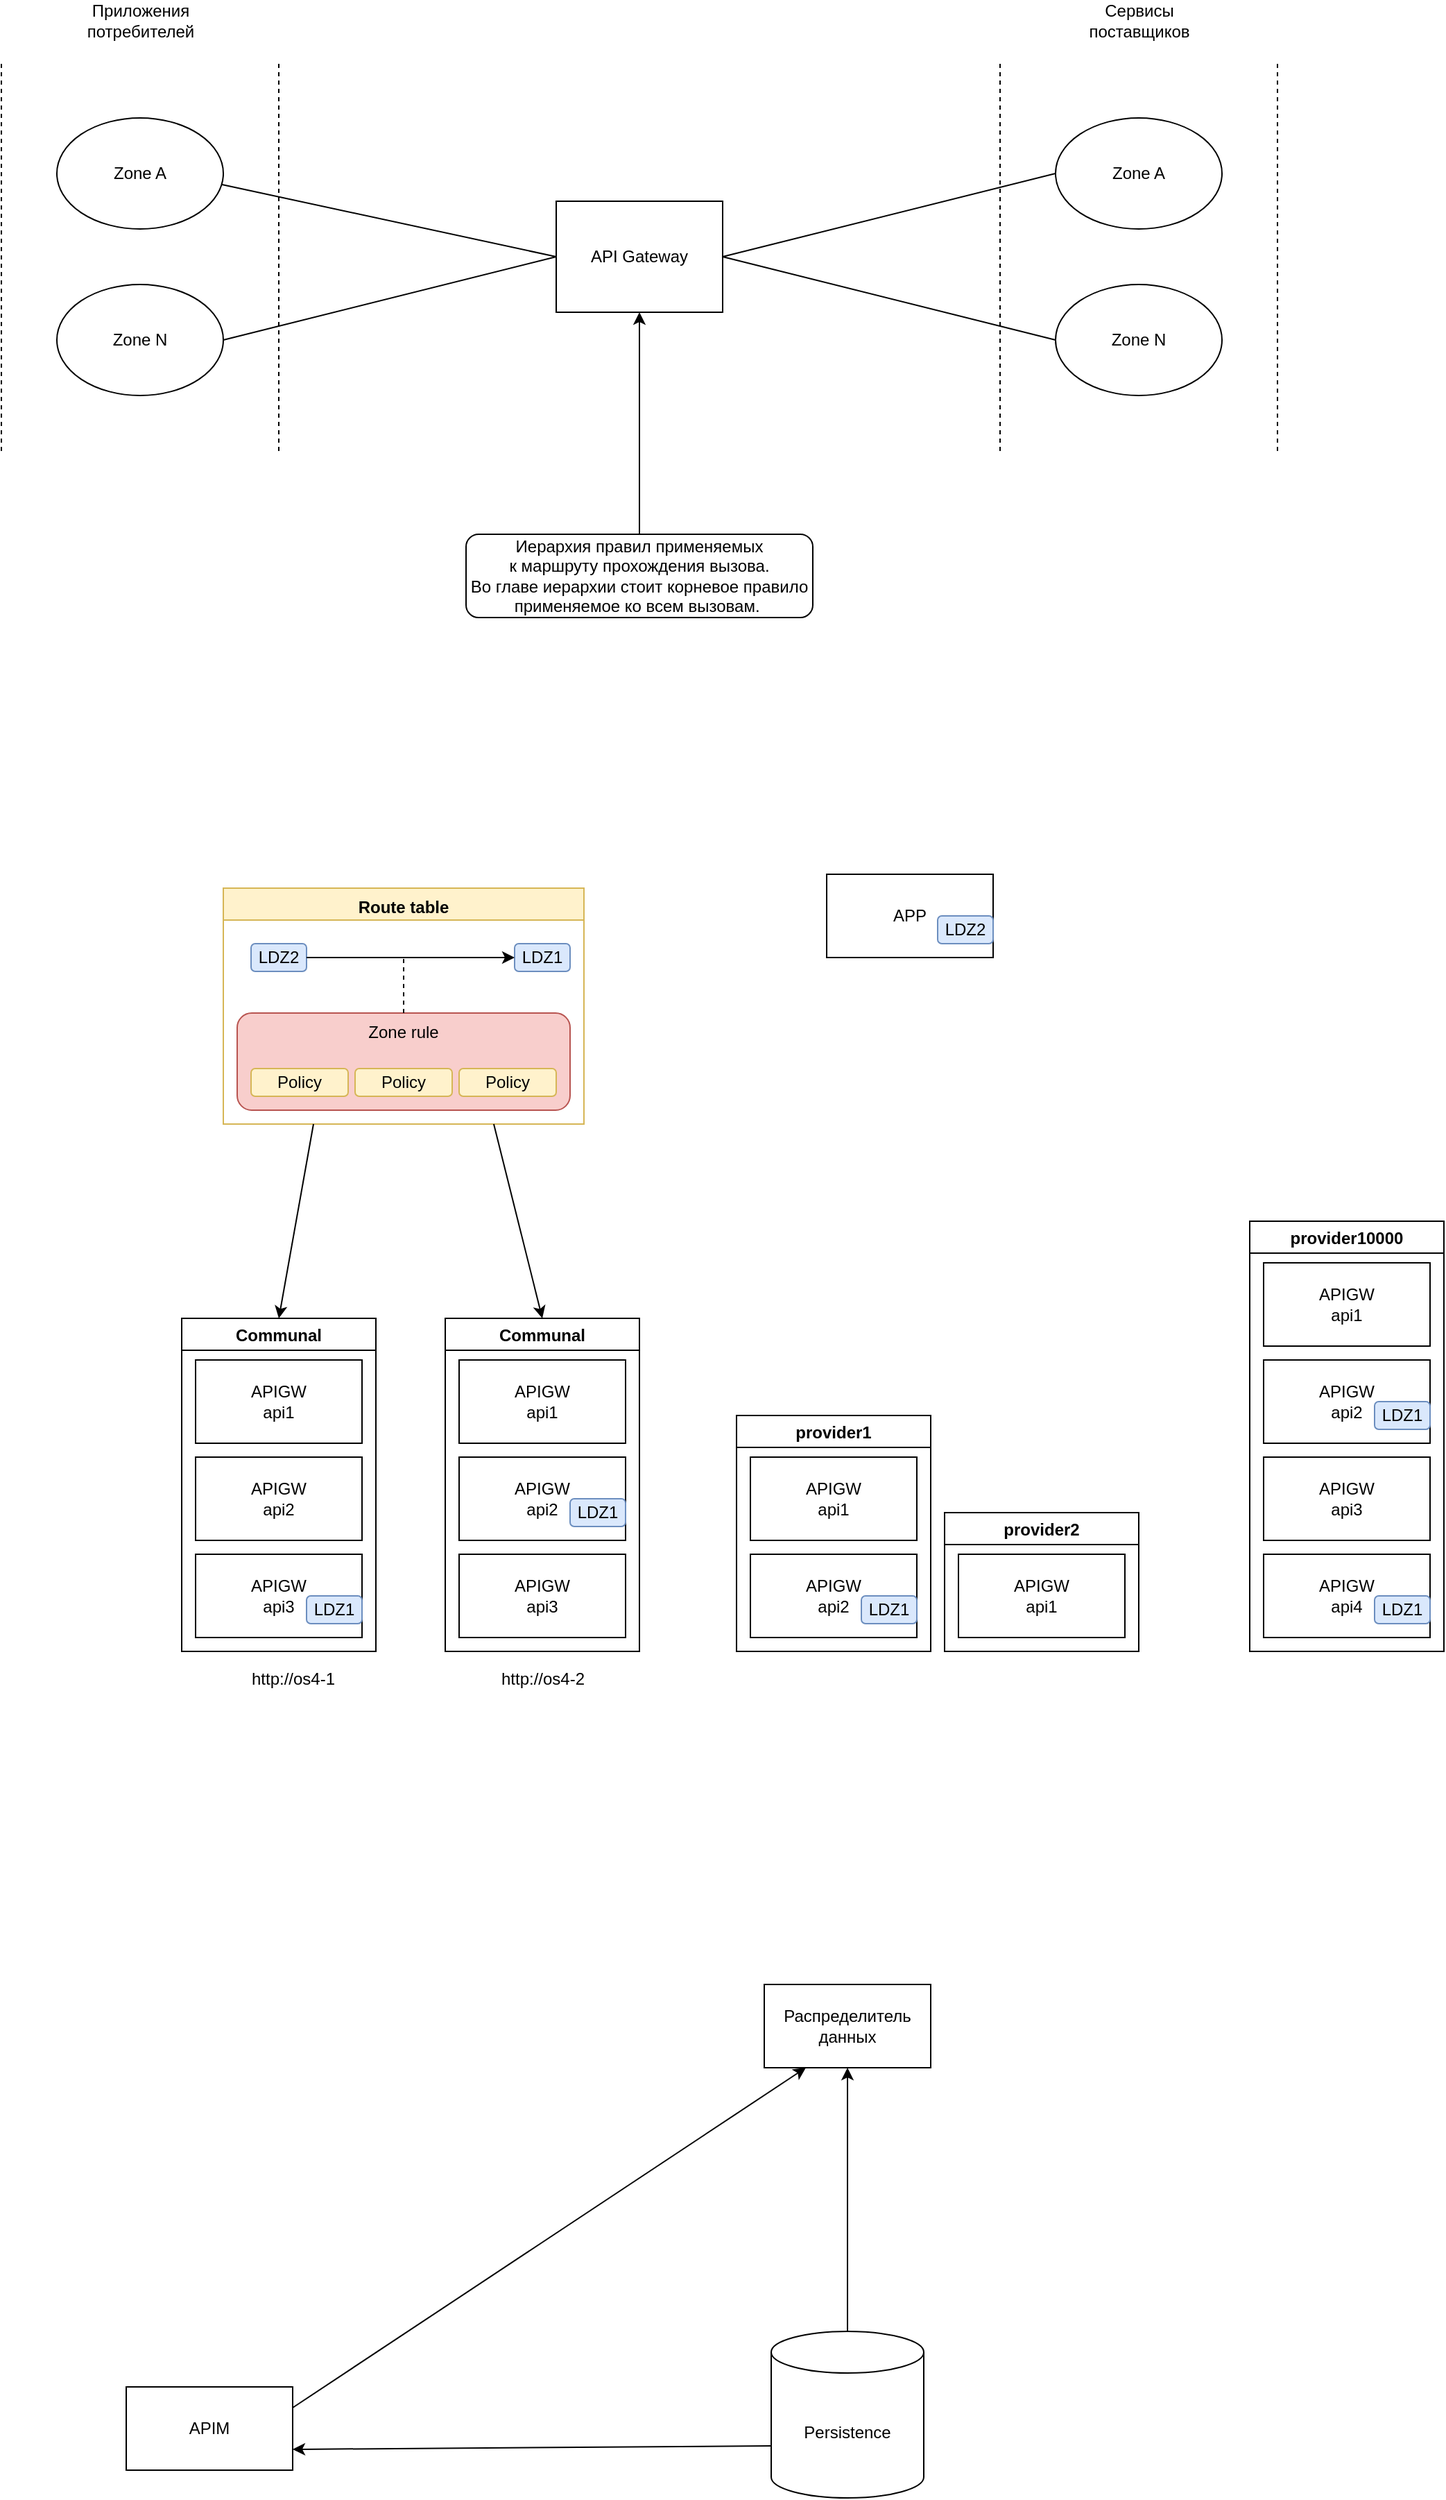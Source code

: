 <mxfile version="14.9.6" type="device"><diagram id="AYloa289B0LFsV7h_QAH" name="Page-1"><mxGraphModel dx="2523" dy="1996" grid="1" gridSize="10" guides="1" tooltips="1" connect="1" arrows="0" fold="1" page="1" pageScale="1" pageWidth="850" pageHeight="1100" math="0" shadow="0"><root><mxCell id="0"/><mxCell id="1" parent="0"/><mxCell id="2qrFrbUS5LY3lD4NIpoE-1" value="API Gateway" style="rounded=0;whiteSpace=wrap;html=1;" parent="1" vertex="1"><mxGeometry x="-70" y="75" width="120" height="80" as="geometry"/></mxCell><mxCell id="2qrFrbUS5LY3lD4NIpoE-2" value="Zone A" style="ellipse;whiteSpace=wrap;html=1;" parent="1" vertex="1"><mxGeometry x="-430" y="15" width="120" height="80" as="geometry"/></mxCell><mxCell id="2qrFrbUS5LY3lD4NIpoE-4" value="Zone N" style="ellipse;whiteSpace=wrap;html=1;" parent="1" vertex="1"><mxGeometry x="-430" y="135" width="120" height="80" as="geometry"/></mxCell><mxCell id="2qrFrbUS5LY3lD4NIpoE-5" value="Zone A" style="ellipse;whiteSpace=wrap;html=1;" parent="1" vertex="1"><mxGeometry x="290" y="15" width="120" height="80" as="geometry"/></mxCell><mxCell id="2qrFrbUS5LY3lD4NIpoE-6" value="Zone N" style="ellipse;whiteSpace=wrap;html=1;" parent="1" vertex="1"><mxGeometry x="290" y="135" width="120" height="80" as="geometry"/></mxCell><mxCell id="2qrFrbUS5LY3lD4NIpoE-7" value="" style="endArrow=none;html=1;exitX=0.992;exitY=0.6;exitDx=0;exitDy=0;exitPerimeter=0;entryX=0;entryY=0.5;entryDx=0;entryDy=0;" parent="1" source="2qrFrbUS5LY3lD4NIpoE-2" target="2qrFrbUS5LY3lD4NIpoE-1" edge="1"><mxGeometry width="50" height="50" relative="1" as="geometry"><mxPoint x="10" y="235" as="sourcePoint"/><mxPoint x="60" y="185" as="targetPoint"/></mxGeometry></mxCell><mxCell id="2qrFrbUS5LY3lD4NIpoE-8" value="" style="endArrow=none;html=1;exitX=1;exitY=0.5;exitDx=0;exitDy=0;entryX=0;entryY=0.5;entryDx=0;entryDy=0;" parent="1" source="2qrFrbUS5LY3lD4NIpoE-4" target="2qrFrbUS5LY3lD4NIpoE-1" edge="1"><mxGeometry width="50" height="50" relative="1" as="geometry"><mxPoint x="10" y="235" as="sourcePoint"/><mxPoint x="60" y="185" as="targetPoint"/></mxGeometry></mxCell><mxCell id="2qrFrbUS5LY3lD4NIpoE-9" value="" style="endArrow=none;html=1;entryX=0;entryY=0.5;entryDx=0;entryDy=0;exitX=1;exitY=0.5;exitDx=0;exitDy=0;" parent="1" source="2qrFrbUS5LY3lD4NIpoE-1" target="2qrFrbUS5LY3lD4NIpoE-5" edge="1"><mxGeometry width="50" height="50" relative="1" as="geometry"><mxPoint x="10" y="235" as="sourcePoint"/><mxPoint x="60" y="185" as="targetPoint"/></mxGeometry></mxCell><mxCell id="2qrFrbUS5LY3lD4NIpoE-10" value="" style="endArrow=none;html=1;entryX=0;entryY=0.5;entryDx=0;entryDy=0;exitX=1;exitY=0.5;exitDx=0;exitDy=0;" parent="1" source="2qrFrbUS5LY3lD4NIpoE-1" target="2qrFrbUS5LY3lD4NIpoE-6" edge="1"><mxGeometry width="50" height="50" relative="1" as="geometry"><mxPoint x="10" y="235" as="sourcePoint"/><mxPoint x="60" y="185" as="targetPoint"/></mxGeometry></mxCell><mxCell id="2qrFrbUS5LY3lD4NIpoE-11" value="" style="endArrow=none;dashed=1;html=1;" parent="1" edge="1"><mxGeometry width="50" height="50" relative="1" as="geometry"><mxPoint x="-470" y="255" as="sourcePoint"/><mxPoint x="-470" y="-25" as="targetPoint"/></mxGeometry></mxCell><mxCell id="2qrFrbUS5LY3lD4NIpoE-12" value="" style="endArrow=none;dashed=1;html=1;" parent="1" edge="1"><mxGeometry width="50" height="50" relative="1" as="geometry"><mxPoint x="-270" y="255" as="sourcePoint"/><mxPoint x="-270" y="-25" as="targetPoint"/></mxGeometry></mxCell><mxCell id="2qrFrbUS5LY3lD4NIpoE-13" value="" style="endArrow=none;dashed=1;html=1;" parent="1" edge="1"><mxGeometry width="50" height="50" relative="1" as="geometry"><mxPoint x="250" y="255" as="sourcePoint"/><mxPoint x="250" y="-25" as="targetPoint"/></mxGeometry></mxCell><mxCell id="2qrFrbUS5LY3lD4NIpoE-14" value="" style="endArrow=none;dashed=1;html=1;" parent="1" edge="1"><mxGeometry width="50" height="50" relative="1" as="geometry"><mxPoint x="450" y="255" as="sourcePoint"/><mxPoint x="450" y="-25" as="targetPoint"/></mxGeometry></mxCell><mxCell id="2qrFrbUS5LY3lD4NIpoE-15" value="Приложения&lt;br&gt;потребителей" style="text;html=1;align=center;verticalAlign=middle;resizable=0;points=[];autosize=1;strokeColor=none;" parent="1" vertex="1"><mxGeometry x="-415" y="-70" width="90" height="30" as="geometry"/></mxCell><mxCell id="2qrFrbUS5LY3lD4NIpoE-16" value="Сервисы &lt;br&gt;поставщиков" style="text;html=1;align=center;verticalAlign=middle;resizable=0;points=[];autosize=1;strokeColor=none;" parent="1" vertex="1"><mxGeometry x="305" y="-70" width="90" height="30" as="geometry"/></mxCell><mxCell id="2qrFrbUS5LY3lD4NIpoE-18" value="Иерархия правил применяемых &lt;br&gt;к маршруту прохождения вызова.&lt;br&gt;Во главе иерархии стоит корневое правило применяемое ко всем вызовам.&amp;nbsp;" style="rounded=1;whiteSpace=wrap;html=1;" parent="1" vertex="1"><mxGeometry x="-135" y="315" width="250" height="60" as="geometry"/></mxCell><mxCell id="2qrFrbUS5LY3lD4NIpoE-19" value="" style="endArrow=classic;html=1;exitX=0.5;exitY=0;exitDx=0;exitDy=0;entryX=0.5;entryY=1;entryDx=0;entryDy=0;" parent="1" source="2qrFrbUS5LY3lD4NIpoE-18" target="2qrFrbUS5LY3lD4NIpoE-1" edge="1"><mxGeometry width="50" height="50" relative="1" as="geometry"><mxPoint x="10" y="205" as="sourcePoint"/><mxPoint x="60" y="155" as="targetPoint"/></mxGeometry></mxCell><mxCell id="tKBo8VWM-H-rjbKw5w6l-1" value="APIGW&lt;br&gt;api2" style="rounded=0;whiteSpace=wrap;html=1;" vertex="1" parent="1"><mxGeometry x="70" y="1050" width="120" height="60" as="geometry"/></mxCell><mxCell id="tKBo8VWM-H-rjbKw5w6l-2" value="&lt;span&gt;APIGW&lt;/span&gt;&lt;br&gt;&lt;span&gt;api1&lt;/span&gt;" style="rounded=0;whiteSpace=wrap;html=1;" vertex="1" parent="1"><mxGeometry x="220" y="1050" width="120" height="60" as="geometry"/></mxCell><mxCell id="tKBo8VWM-H-rjbKw5w6l-3" value="APIGW&lt;br&gt;api3" style="rounded=0;whiteSpace=wrap;html=1;" vertex="1" parent="1"><mxGeometry x="-140" y="1050" width="120" height="60" as="geometry"/></mxCell><mxCell id="tKBo8VWM-H-rjbKw5w6l-4" value="Persistence" style="shape=cylinder3;whiteSpace=wrap;html=1;boundedLbl=1;backgroundOutline=1;size=15;" vertex="1" parent="1"><mxGeometry x="85" y="1610" width="110" height="120" as="geometry"/></mxCell><mxCell id="tKBo8VWM-H-rjbKw5w6l-7" value="&lt;span&gt;APIGW&lt;/span&gt;&lt;br&gt;&lt;span&gt;api4&lt;/span&gt;" style="rounded=0;whiteSpace=wrap;html=1;" vertex="1" parent="1"><mxGeometry x="440" y="1050" width="120" height="60" as="geometry"/></mxCell><mxCell id="tKBo8VWM-H-rjbKw5w6l-8" value="APIGW&lt;br&gt;api2" style="rounded=0;whiteSpace=wrap;html=1;" vertex="1" parent="1"><mxGeometry x="-140" y="980" width="120" height="60" as="geometry"/></mxCell><mxCell id="tKBo8VWM-H-rjbKw5w6l-9" value="APIGW&lt;br&gt;api1" style="rounded=0;whiteSpace=wrap;html=1;" vertex="1" parent="1"><mxGeometry x="-140" y="910" width="120" height="60" as="geometry"/></mxCell><mxCell id="tKBo8VWM-H-rjbKw5w6l-10" value="APIGW&lt;br&gt;api1" style="rounded=0;whiteSpace=wrap;html=1;" vertex="1" parent="1"><mxGeometry x="70" y="980" width="120" height="60" as="geometry"/></mxCell><mxCell id="tKBo8VWM-H-rjbKw5w6l-11" value="&lt;span&gt;APIGW&lt;/span&gt;&lt;br&gt;&lt;span&gt;api3&lt;/span&gt;" style="rounded=0;whiteSpace=wrap;html=1;" vertex="1" parent="1"><mxGeometry x="440" y="980" width="120" height="60" as="geometry"/></mxCell><mxCell id="tKBo8VWM-H-rjbKw5w6l-12" value="&lt;span&gt;APIGW&lt;/span&gt;&lt;br&gt;&lt;span&gt;api2&lt;/span&gt;" style="rounded=0;whiteSpace=wrap;html=1;" vertex="1" parent="1"><mxGeometry x="440" y="910" width="120" height="60" as="geometry"/></mxCell><mxCell id="tKBo8VWM-H-rjbKw5w6l-13" value="&lt;span&gt;APIGW&lt;/span&gt;&lt;br&gt;&lt;span&gt;api1&lt;/span&gt;" style="rounded=0;whiteSpace=wrap;html=1;" vertex="1" parent="1"><mxGeometry x="440" y="840" width="120" height="60" as="geometry"/></mxCell><mxCell id="tKBo8VWM-H-rjbKw5w6l-14" value="Communal" style="swimlane;" vertex="1" parent="1"><mxGeometry x="-150" y="880" width="140" height="240" as="geometry"/></mxCell><mxCell id="tKBo8VWM-H-rjbKw5w6l-15" value="provider1" style="swimlane;" vertex="1" parent="1"><mxGeometry x="60" y="950" width="140" height="170" as="geometry"/></mxCell><mxCell id="tKBo8VWM-H-rjbKw5w6l-16" value="provider2" style="swimlane;" vertex="1" parent="1"><mxGeometry x="210" y="1020" width="140" height="100" as="geometry"/></mxCell><mxCell id="tKBo8VWM-H-rjbKw5w6l-17" value="provider10000" style="swimlane;" vertex="1" parent="1"><mxGeometry x="430" y="810" width="140" height="310" as="geometry"/></mxCell><mxCell id="tKBo8VWM-H-rjbKw5w6l-18" value="APIM" style="rounded=0;whiteSpace=wrap;html=1;" vertex="1" parent="1"><mxGeometry x="-380" y="1650" width="120" height="60" as="geometry"/></mxCell><mxCell id="tKBo8VWM-H-rjbKw5w6l-19" value="" style="endArrow=classic;html=1;exitX=1;exitY=0.25;exitDx=0;exitDy=0;entryX=0.25;entryY=1;entryDx=0;entryDy=0;" edge="1" parent="1" source="tKBo8VWM-H-rjbKw5w6l-18" target="tKBo8VWM-H-rjbKw5w6l-20"><mxGeometry width="50" height="50" relative="1" as="geometry"><mxPoint x="40" y="1430" as="sourcePoint"/><mxPoint x="-140" y="1580" as="targetPoint"/></mxGeometry></mxCell><mxCell id="tKBo8VWM-H-rjbKw5w6l-20" value="Распределитель&lt;br&gt;данных" style="rounded=0;whiteSpace=wrap;html=1;" vertex="1" parent="1"><mxGeometry x="80" y="1360" width="120" height="60" as="geometry"/></mxCell><mxCell id="tKBo8VWM-H-rjbKw5w6l-23" value="" style="endArrow=classic;html=1;exitX=0.5;exitY=0;exitDx=0;exitDy=0;exitPerimeter=0;entryX=0.5;entryY=1;entryDx=0;entryDy=0;" edge="1" parent="1" source="tKBo8VWM-H-rjbKw5w6l-4" target="tKBo8VWM-H-rjbKw5w6l-20"><mxGeometry width="50" height="50" relative="1" as="geometry"><mxPoint x="150" y="1350" as="sourcePoint"/><mxPoint x="260" y="1500" as="targetPoint"/></mxGeometry></mxCell><mxCell id="tKBo8VWM-H-rjbKw5w6l-26" value="" style="endArrow=classic;html=1;exitX=0;exitY=0;exitDx=0;exitDy=82.5;exitPerimeter=0;entryX=1;entryY=0.75;entryDx=0;entryDy=0;" edge="1" parent="1" source="tKBo8VWM-H-rjbKw5w6l-4" target="tKBo8VWM-H-rjbKw5w6l-18"><mxGeometry width="50" height="50" relative="1" as="geometry"><mxPoint x="150" y="1500" as="sourcePoint"/><mxPoint x="200" y="1450" as="targetPoint"/></mxGeometry></mxCell><mxCell id="tKBo8VWM-H-rjbKw5w6l-27" value="APIGW&lt;br&gt;api3" style="rounded=0;whiteSpace=wrap;html=1;" vertex="1" parent="1"><mxGeometry x="-330" y="1050" width="120" height="60" as="geometry"/></mxCell><mxCell id="tKBo8VWM-H-rjbKw5w6l-28" value="APIGW&lt;br&gt;api2" style="rounded=0;whiteSpace=wrap;html=1;" vertex="1" parent="1"><mxGeometry x="-330" y="980" width="120" height="60" as="geometry"/></mxCell><mxCell id="tKBo8VWM-H-rjbKw5w6l-29" value="APIGW&lt;br&gt;api1" style="rounded=0;whiteSpace=wrap;html=1;" vertex="1" parent="1"><mxGeometry x="-330" y="910" width="120" height="60" as="geometry"/></mxCell><mxCell id="tKBo8VWM-H-rjbKw5w6l-30" value="Communal" style="swimlane;" vertex="1" parent="1"><mxGeometry x="-340" y="880" width="140" height="240" as="geometry"/></mxCell><mxCell id="tKBo8VWM-H-rjbKw5w6l-31" value="http://os4-1" style="text;html=1;align=center;verticalAlign=middle;resizable=0;points=[];autosize=1;strokeColor=none;" vertex="1" parent="1"><mxGeometry x="-300" y="1130" width="80" height="20" as="geometry"/></mxCell><mxCell id="tKBo8VWM-H-rjbKw5w6l-32" value="http://os4-2" style="text;html=1;align=center;verticalAlign=middle;resizable=0;points=[];autosize=1;strokeColor=none;" vertex="1" parent="1"><mxGeometry x="-120" y="1130" width="80" height="20" as="geometry"/></mxCell><mxCell id="tKBo8VWM-H-rjbKw5w6l-33" value="LDZ1" style="rounded=1;whiteSpace=wrap;html=1;fillColor=#dae8fc;strokeColor=#6c8ebf;" vertex="1" parent="1"><mxGeometry x="520" y="940" width="40" height="20" as="geometry"/></mxCell><mxCell id="tKBo8VWM-H-rjbKw5w6l-35" value="LDZ1" style="rounded=1;whiteSpace=wrap;html=1;fillColor=#dae8fc;strokeColor=#6c8ebf;" vertex="1" parent="1"><mxGeometry x="520" y="1080" width="40" height="20" as="geometry"/></mxCell><mxCell id="tKBo8VWM-H-rjbKw5w6l-36" value="LDZ1" style="rounded=1;whiteSpace=wrap;html=1;fillColor=#dae8fc;strokeColor=#6c8ebf;" vertex="1" parent="1"><mxGeometry x="150" y="1080" width="40" height="20" as="geometry"/></mxCell><mxCell id="tKBo8VWM-H-rjbKw5w6l-37" value="LDZ1" style="rounded=1;whiteSpace=wrap;html=1;fillColor=#dae8fc;strokeColor=#6c8ebf;" vertex="1" parent="1"><mxGeometry x="-60" y="1010" width="40" height="20" as="geometry"/></mxCell><mxCell id="tKBo8VWM-H-rjbKw5w6l-38" value="LDZ1" style="rounded=1;whiteSpace=wrap;html=1;fillColor=#dae8fc;strokeColor=#6c8ebf;" vertex="1" parent="1"><mxGeometry x="-250" y="1080" width="40" height="20" as="geometry"/></mxCell><mxCell id="tKBo8VWM-H-rjbKw5w6l-40" value="APP" style="rounded=0;whiteSpace=wrap;html=1;" vertex="1" parent="1"><mxGeometry x="125" y="560" width="120" height="60" as="geometry"/></mxCell><mxCell id="tKBo8VWM-H-rjbKw5w6l-41" value="LDZ2" style="rounded=1;whiteSpace=wrap;html=1;fillColor=#dae8fc;strokeColor=#6c8ebf;" vertex="1" parent="1"><mxGeometry x="205" y="590" width="40" height="20" as="geometry"/></mxCell><mxCell id="tKBo8VWM-H-rjbKw5w6l-42" value="LDZ2" style="rounded=1;whiteSpace=wrap;html=1;fillColor=#dae8fc;strokeColor=#6c8ebf;" vertex="1" parent="1"><mxGeometry x="-290" y="610" width="40" height="20" as="geometry"/></mxCell><mxCell id="tKBo8VWM-H-rjbKw5w6l-43" value="LDZ1" style="rounded=1;whiteSpace=wrap;html=1;fillColor=#dae8fc;strokeColor=#6c8ebf;" vertex="1" parent="1"><mxGeometry x="-100" y="610" width="40" height="20" as="geometry"/></mxCell><mxCell id="tKBo8VWM-H-rjbKw5w6l-44" value="" style="endArrow=classic;html=1;entryX=0;entryY=0.5;entryDx=0;entryDy=0;exitX=1;exitY=0.5;exitDx=0;exitDy=0;" edge="1" parent="1" source="tKBo8VWM-H-rjbKw5w6l-42" target="tKBo8VWM-H-rjbKw5w6l-43"><mxGeometry width="50" height="50" relative="1" as="geometry"><mxPoint x="-290" y="740" as="sourcePoint"/><mxPoint x="-240" y="690" as="targetPoint"/></mxGeometry></mxCell><mxCell id="tKBo8VWM-H-rjbKw5w6l-45" value="Zone rule" style="rounded=1;whiteSpace=wrap;html=1;fillColor=#f8cecc;strokeColor=#b85450;verticalAlign=top;" vertex="1" parent="1"><mxGeometry x="-300" y="660" width="240" height="70" as="geometry"/></mxCell><mxCell id="tKBo8VWM-H-rjbKw5w6l-46" value="" style="endArrow=none;dashed=1;html=1;exitX=0.5;exitY=0;exitDx=0;exitDy=0;" edge="1" parent="1" source="tKBo8VWM-H-rjbKw5w6l-45"><mxGeometry width="50" height="50" relative="1" as="geometry"><mxPoint x="-290" y="730" as="sourcePoint"/><mxPoint x="-180" y="620" as="targetPoint"/></mxGeometry></mxCell><mxCell id="tKBo8VWM-H-rjbKw5w6l-48" value="Policy" style="rounded=1;whiteSpace=wrap;html=1;fillColor=#fff2cc;strokeColor=#d6b656;" vertex="1" parent="1"><mxGeometry x="-290" y="700" width="70" height="20" as="geometry"/></mxCell><mxCell id="tKBo8VWM-H-rjbKw5w6l-49" value="Policy" style="rounded=1;whiteSpace=wrap;html=1;fillColor=#fff2cc;strokeColor=#d6b656;" vertex="1" parent="1"><mxGeometry x="-215" y="700" width="70" height="20" as="geometry"/></mxCell><mxCell id="tKBo8VWM-H-rjbKw5w6l-50" value="Policy" style="rounded=1;whiteSpace=wrap;html=1;fillColor=#fff2cc;strokeColor=#d6b656;" vertex="1" parent="1"><mxGeometry x="-140" y="700" width="70" height="20" as="geometry"/></mxCell><mxCell id="tKBo8VWM-H-rjbKw5w6l-51" value="Route table" style="swimlane;verticalAlign=top;fillColor=#fff2cc;strokeColor=#d6b656;" vertex="1" parent="1"><mxGeometry x="-310" y="570" width="260" height="170" as="geometry"/></mxCell><mxCell id="tKBo8VWM-H-rjbKw5w6l-52" value="" style="endArrow=classic;html=1;exitX=0.25;exitY=1;exitDx=0;exitDy=0;entryX=0.5;entryY=0;entryDx=0;entryDy=0;" edge="1" parent="1" source="tKBo8VWM-H-rjbKw5w6l-51" target="tKBo8VWM-H-rjbKw5w6l-30"><mxGeometry width="50" height="50" relative="1" as="geometry"><mxPoint x="10" y="850" as="sourcePoint"/><mxPoint x="60" y="800" as="targetPoint"/></mxGeometry></mxCell><mxCell id="tKBo8VWM-H-rjbKw5w6l-53" value="" style="endArrow=classic;html=1;exitX=0.75;exitY=1;exitDx=0;exitDy=0;entryX=0.5;entryY=0;entryDx=0;entryDy=0;" edge="1" parent="1" source="tKBo8VWM-H-rjbKw5w6l-51" target="tKBo8VWM-H-rjbKw5w6l-14"><mxGeometry width="50" height="50" relative="1" as="geometry"><mxPoint x="10" y="850" as="sourcePoint"/><mxPoint x="60" y="800" as="targetPoint"/></mxGeometry></mxCell></root></mxGraphModel></diagram></mxfile>